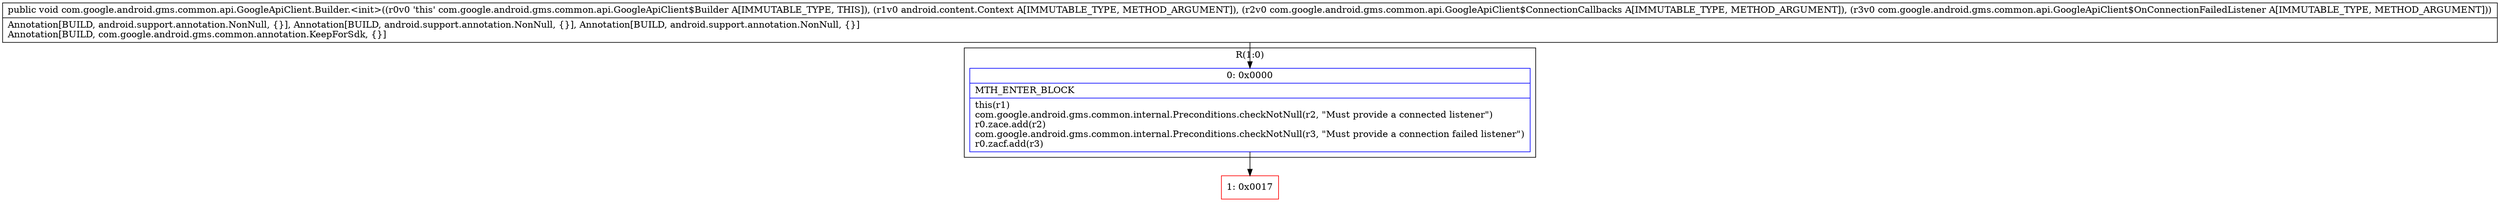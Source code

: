 digraph "CFG forcom.google.android.gms.common.api.GoogleApiClient.Builder.\<init\>(Landroid\/content\/Context;Lcom\/google\/android\/gms\/common\/api\/GoogleApiClient$ConnectionCallbacks;Lcom\/google\/android\/gms\/common\/api\/GoogleApiClient$OnConnectionFailedListener;)V" {
subgraph cluster_Region_2011783953 {
label = "R(1:0)";
node [shape=record,color=blue];
Node_0 [shape=record,label="{0\:\ 0x0000|MTH_ENTER_BLOCK\l|this(r1)\lcom.google.android.gms.common.internal.Preconditions.checkNotNull(r2, \"Must provide a connected listener\")\lr0.zace.add(r2)\lcom.google.android.gms.common.internal.Preconditions.checkNotNull(r3, \"Must provide a connection failed listener\")\lr0.zacf.add(r3)\l}"];
}
Node_1 [shape=record,color=red,label="{1\:\ 0x0017}"];
MethodNode[shape=record,label="{public void com.google.android.gms.common.api.GoogleApiClient.Builder.\<init\>((r0v0 'this' com.google.android.gms.common.api.GoogleApiClient$Builder A[IMMUTABLE_TYPE, THIS]), (r1v0 android.content.Context A[IMMUTABLE_TYPE, METHOD_ARGUMENT]), (r2v0 com.google.android.gms.common.api.GoogleApiClient$ConnectionCallbacks A[IMMUTABLE_TYPE, METHOD_ARGUMENT]), (r3v0 com.google.android.gms.common.api.GoogleApiClient$OnConnectionFailedListener A[IMMUTABLE_TYPE, METHOD_ARGUMENT]))  | Annotation[BUILD, android.support.annotation.NonNull, \{\}], Annotation[BUILD, android.support.annotation.NonNull, \{\}], Annotation[BUILD, android.support.annotation.NonNull, \{\}]\lAnnotation[BUILD, com.google.android.gms.common.annotation.KeepForSdk, \{\}]\l}"];
MethodNode -> Node_0;
Node_0 -> Node_1;
}


